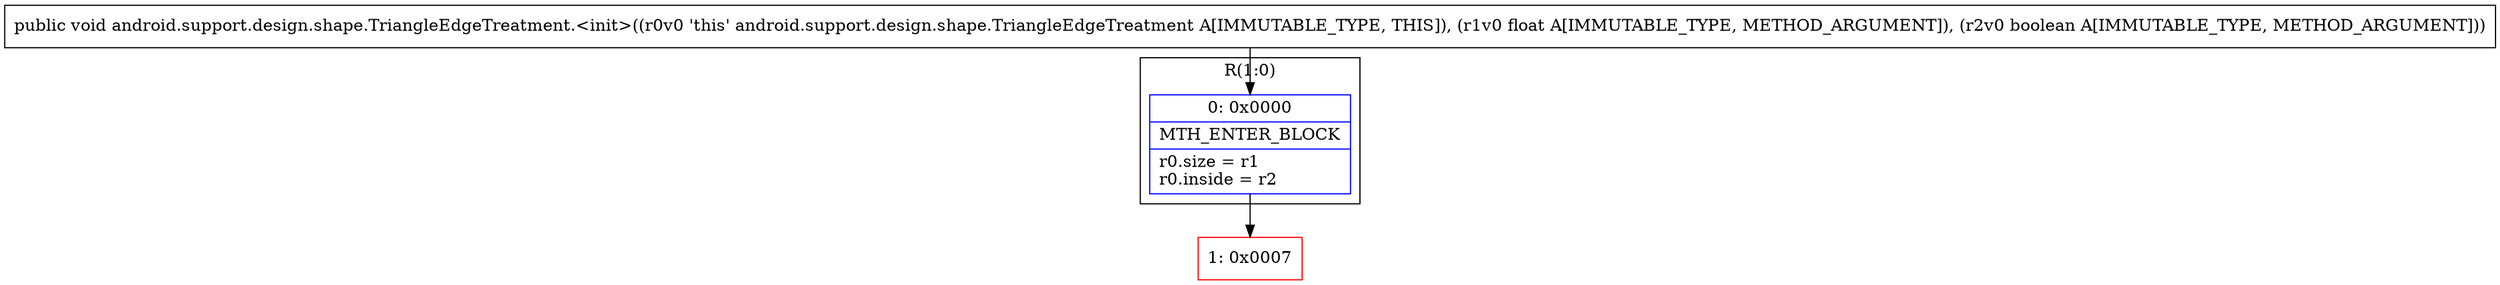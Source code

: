 digraph "CFG forandroid.support.design.shape.TriangleEdgeTreatment.\<init\>(FZ)V" {
subgraph cluster_Region_501519721 {
label = "R(1:0)";
node [shape=record,color=blue];
Node_0 [shape=record,label="{0\:\ 0x0000|MTH_ENTER_BLOCK\l|r0.size = r1\lr0.inside = r2\l}"];
}
Node_1 [shape=record,color=red,label="{1\:\ 0x0007}"];
MethodNode[shape=record,label="{public void android.support.design.shape.TriangleEdgeTreatment.\<init\>((r0v0 'this' android.support.design.shape.TriangleEdgeTreatment A[IMMUTABLE_TYPE, THIS]), (r1v0 float A[IMMUTABLE_TYPE, METHOD_ARGUMENT]), (r2v0 boolean A[IMMUTABLE_TYPE, METHOD_ARGUMENT])) }"];
MethodNode -> Node_0;
Node_0 -> Node_1;
}

